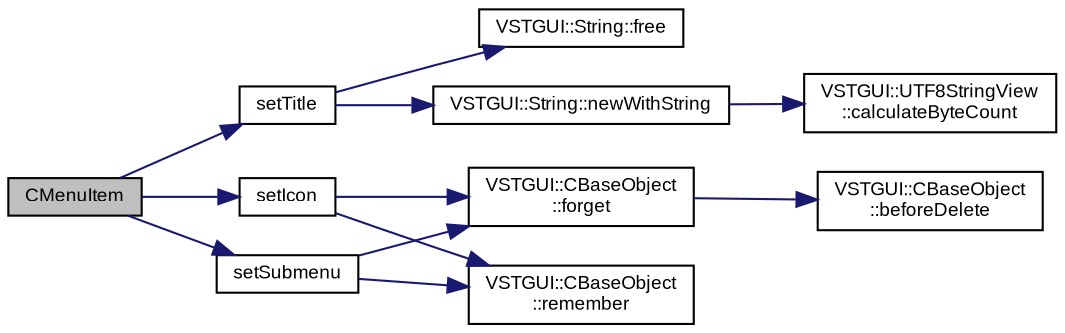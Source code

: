 digraph "CMenuItem"
{
  bgcolor="transparent";
  edge [fontname="Arial",fontsize="9",labelfontname="Arial",labelfontsize="9"];
  node [fontname="Arial",fontsize="9",shape=record];
  rankdir="LR";
  Node1 [label="CMenuItem",height=0.2,width=0.4,color="black", fillcolor="grey75", style="filled" fontcolor="black"];
  Node1 -> Node2 [color="midnightblue",fontsize="9",style="solid",fontname="Arial"];
  Node2 [label="setTitle",height=0.2,width=0.4,color="black",URL="$class_v_s_t_g_u_i_1_1_c_menu_item.html#afb2daf6d961426423c66598fd8c7f55b",tooltip="set title of menu item "];
  Node2 -> Node3 [color="midnightblue",fontsize="9",style="solid",fontname="Arial"];
  Node3 [label="VSTGUI::String::free",height=0.2,width=0.4,color="black",URL="$namespace_v_s_t_g_u_i_1_1_string.html#af30ee7f201c1f86d9aceb849d6d08fbf"];
  Node2 -> Node4 [color="midnightblue",fontsize="9",style="solid",fontname="Arial"];
  Node4 [label="VSTGUI::String::newWithString",height=0.2,width=0.4,color="black",URL="$namespace_v_s_t_g_u_i_1_1_string.html#a83745b23a3d48e4f1e69950977918803"];
  Node4 -> Node5 [color="midnightblue",fontsize="9",style="solid",fontname="Arial"];
  Node5 [label="VSTGUI::UTF8StringView\l::calculateByteCount",height=0.2,width=0.4,color="black",URL="$class_v_s_t_g_u_i_1_1_u_t_f8_string_view.html#a67b9d83785a9c0fc5a668303de116803"];
  Node1 -> Node6 [color="midnightblue",fontsize="9",style="solid",fontname="Arial"];
  Node6 [label="setSubmenu",height=0.2,width=0.4,color="black",URL="$class_v_s_t_g_u_i_1_1_c_menu_item.html#ad82def3068a469a676185f3d5de8bb4b",tooltip="set submenu of menu item "];
  Node6 -> Node7 [color="midnightblue",fontsize="9",style="solid",fontname="Arial"];
  Node7 [label="VSTGUI::CBaseObject\l::forget",height=0.2,width=0.4,color="black",URL="$class_v_s_t_g_u_i_1_1_c_base_object.html#ad63e28fbe95a3458c97c60bfacd47ab8",tooltip="decrease refcount and delete object if refcount == 0 "];
  Node7 -> Node8 [color="midnightblue",fontsize="9",style="solid",fontname="Arial"];
  Node8 [label="VSTGUI::CBaseObject\l::beforeDelete",height=0.2,width=0.4,color="black",URL="$class_v_s_t_g_u_i_1_1_c_base_object.html#a7109cc8e58c631f14b338c5e60633d7b"];
  Node6 -> Node9 [color="midnightblue",fontsize="9",style="solid",fontname="Arial"];
  Node9 [label="VSTGUI::CBaseObject\l::remember",height=0.2,width=0.4,color="black",URL="$class_v_s_t_g_u_i_1_1_c_base_object.html#ada0719d1daaca4af1795018001769311",tooltip="increase refcount "];
  Node1 -> Node10 [color="midnightblue",fontsize="9",style="solid",fontname="Arial"];
  Node10 [label="setIcon",height=0.2,width=0.4,color="black",URL="$class_v_s_t_g_u_i_1_1_c_menu_item.html#a5642dfa9fc652661b47eadd05091c6a7",tooltip="set menu item icon "];
  Node10 -> Node7 [color="midnightblue",fontsize="9",style="solid",fontname="Arial"];
  Node10 -> Node9 [color="midnightblue",fontsize="9",style="solid",fontname="Arial"];
}
